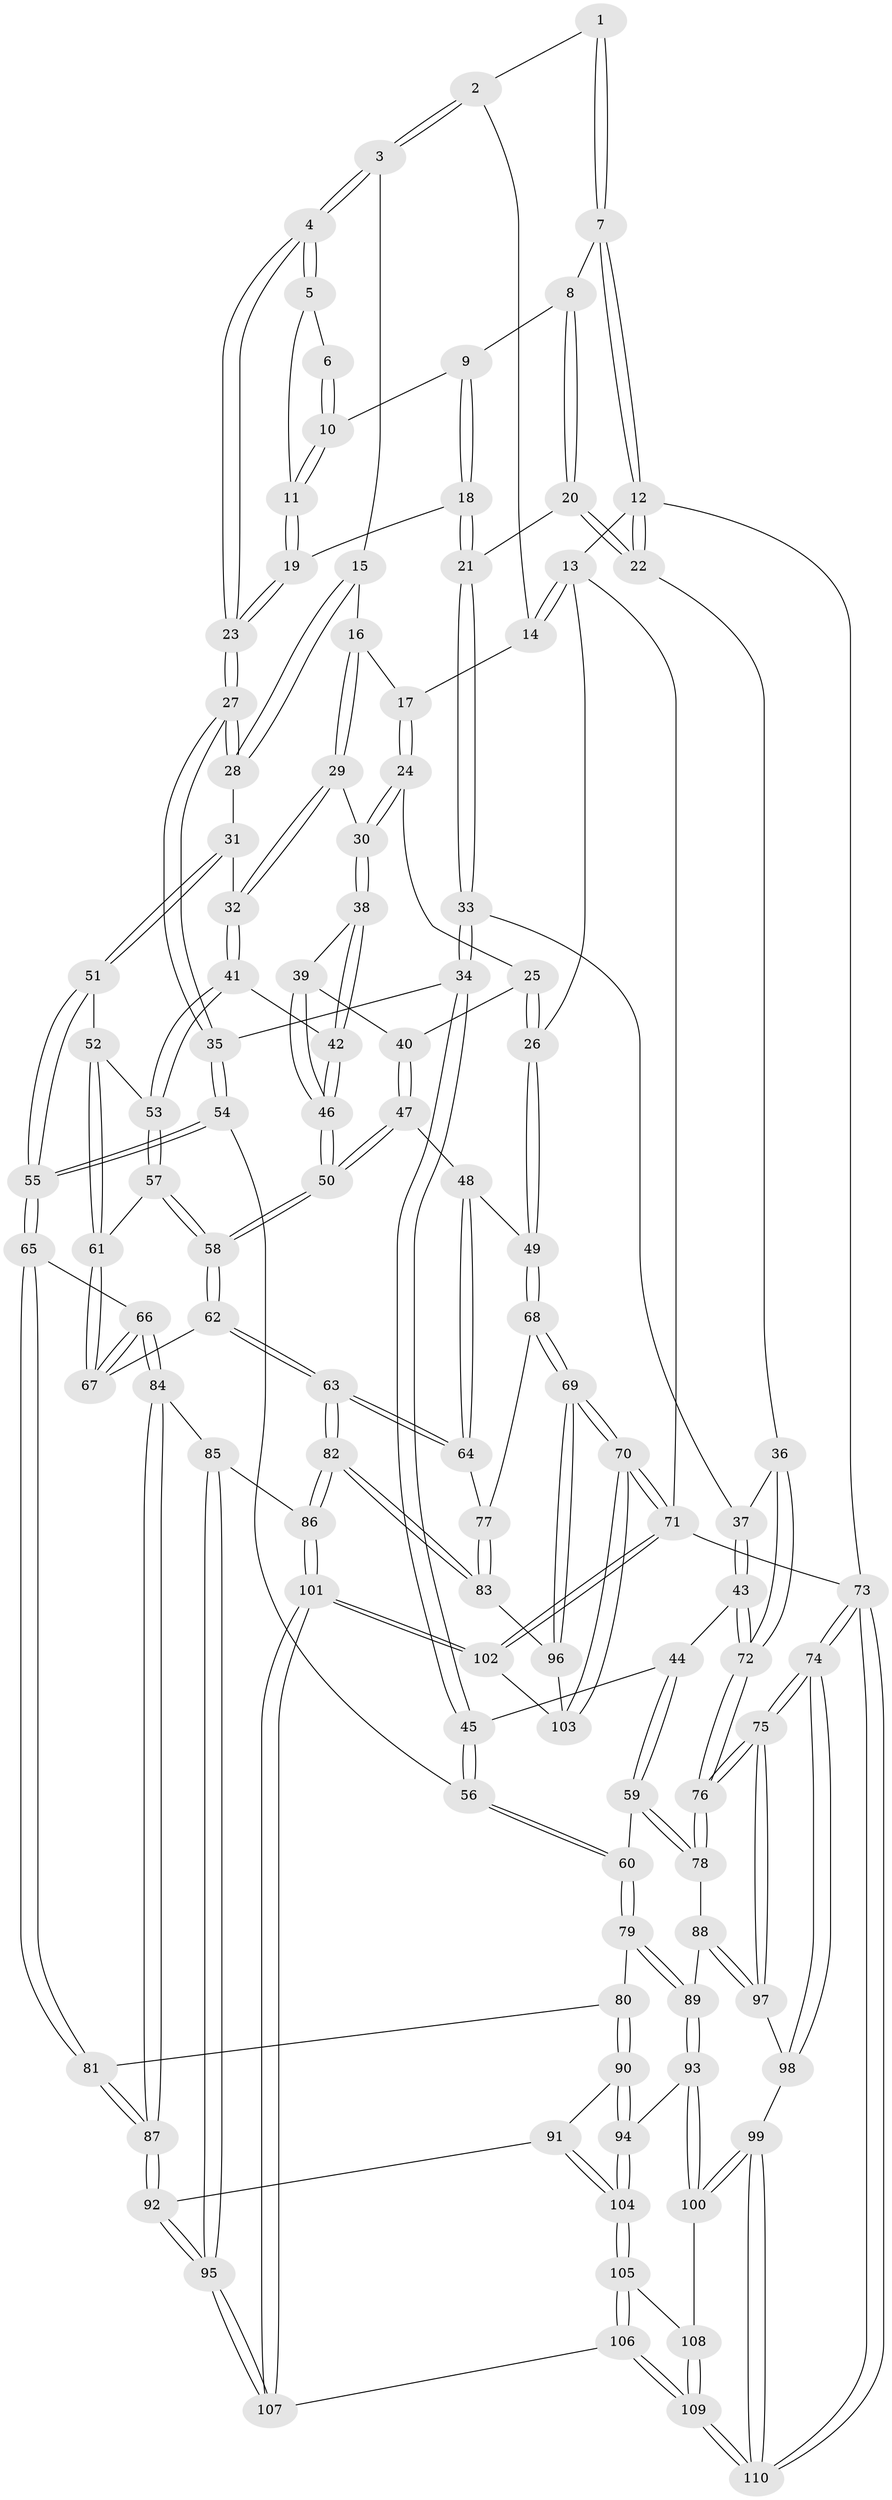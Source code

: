 // coarse degree distribution, {4: 0.3181818181818182, 3: 0.5227272727272727, 5: 0.022727272727272728, 2: 0.13636363636363635}
// Generated by graph-tools (version 1.1) at 2025/54/03/04/25 22:54:41]
// undirected, 110 vertices, 272 edges
graph export_dot {
  node [color=gray90,style=filled];
  1 [pos="+1+0"];
  2 [pos="+0.6283950145252347+0"];
  3 [pos="+0.6262958897580037+0"];
  4 [pos="+0.6714788528990128+0.08389116974759553"];
  5 [pos="+0.8296873251252339+0.025878700033969394"];
  6 [pos="+0.8495909128192076+0.0013356496354000316"];
  7 [pos="+1+0"];
  8 [pos="+0.9202516695466361+0.08473627077349866"];
  9 [pos="+0.9003724105005751+0.08949805052309212"];
  10 [pos="+0.8794913250074695+0.08752790527333494"];
  11 [pos="+0.8364476617642409+0.10072406186134335"];
  12 [pos="+1+0"];
  13 [pos="+0+0"];
  14 [pos="+0.15658015133678238+0"];
  15 [pos="+0.4659777374394545+0.08531658275670383"];
  16 [pos="+0.3799819900310097+0.07330686879842557"];
  17 [pos="+0.32337719865922737+0.029063271040811745"];
  18 [pos="+0.8744134573323662+0.18798734107681564"];
  19 [pos="+0.8075863286734746+0.12587168602506657"];
  20 [pos="+0.9701797788672593+0.13836820135657818"];
  21 [pos="+0.891055799516502+0.21466358387101928"];
  22 [pos="+1+0.1512620535607973"];
  23 [pos="+0.6819281465256283+0.12793451870755065"];
  24 [pos="+0.24728863214083277+0.21704269773264415"];
  25 [pos="+0.15486575078915188+0.21276288830676363"];
  26 [pos="+0+0.09714021012124156"];
  27 [pos="+0.6558473551385208+0.23948518530969853"];
  28 [pos="+0.5236137944747673+0.26165664102418995"];
  29 [pos="+0.3886373285511061+0.23463329304196986"];
  30 [pos="+0.30427760858018427+0.26311845301705444"];
  31 [pos="+0.5193470037125403+0.26430933169201376"];
  32 [pos="+0.5015081602996562+0.2666159858034827"];
  33 [pos="+0.8866842866649852+0.26677434699553937"];
  34 [pos="+0.8060427177798372+0.3274764933536272"];
  35 [pos="+0.7153835855842783+0.31233598223634423"];
  36 [pos="+1+0.202529176499687"];
  37 [pos="+0.9150878282757895+0.27245924849497277"];
  38 [pos="+0.30343035749445435+0.27633255112575794"];
  39 [pos="+0.24506791465623115+0.334689516760676"];
  40 [pos="+0.19217309140421235+0.3430731010980113"];
  41 [pos="+0.38707320701778913+0.4038187387624592"];
  42 [pos="+0.33702325568660585+0.372798977922145"];
  43 [pos="+1+0.4646848451529822"];
  44 [pos="+0.8781395479507754+0.43837556676050765"];
  45 [pos="+0.8730532886843183+0.4366355482492939"];
  46 [pos="+0.24178613586637418+0.43696477205286055"];
  47 [pos="+0.13490503818413052+0.44198496767199896"];
  48 [pos="+0.12149179844432041+0.44183800627870956"];
  49 [pos="+0+0.2841151439262244"];
  50 [pos="+0.21582618154455774+0.4697646257710337"];
  51 [pos="+0.5225020501631149+0.46762080148284224"];
  52 [pos="+0.4998109264302517+0.46969098164198275"];
  53 [pos="+0.3899678605586701+0.4121107072846118"];
  54 [pos="+0.6469140748343682+0.49602635219148805"];
  55 [pos="+0.6120751628532561+0.5189256497221029"];
  56 [pos="+0.787216222892321+0.545866447992803"];
  57 [pos="+0.3482544037376718+0.4977940161193121"];
  58 [pos="+0.26980359675690263+0.5447351143641487"];
  59 [pos="+0.9103864856041455+0.638420194290054"];
  60 [pos="+0.8279572220393256+0.6478217358177868"];
  61 [pos="+0.43269606143981754+0.5355230947039143"];
  62 [pos="+0.27020882165173477+0.5791711563286829"];
  63 [pos="+0.22998505968296667+0.6554519846933363"];
  64 [pos="+0.09797467057095524+0.5619341015746567"];
  65 [pos="+0.593529056878182+0.6128287927113509"];
  66 [pos="+0.45173076283453706+0.6499001304332636"];
  67 [pos="+0.4300707752055629+0.6236462125579173"];
  68 [pos="+0+0.6188941163062611"];
  69 [pos="+0+0.7053279282108157"];
  70 [pos="+0+1"];
  71 [pos="+0+1"];
  72 [pos="+1+0.526187436215921"];
  73 [pos="+1+1"];
  74 [pos="+1+1"];
  75 [pos="+1+0.7104020420259616"];
  76 [pos="+1+0.6126049376870465"];
  77 [pos="+0.05336780131366294+0.5962020392763765"];
  78 [pos="+1+0.648761015689775"];
  79 [pos="+0.7997644048265161+0.6843317933117279"];
  80 [pos="+0.716158363767404+0.7061577365455535"];
  81 [pos="+0.6303455264842793+0.6761613749343636"];
  82 [pos="+0.21502769921470516+0.7429125236817474"];
  83 [pos="+0.16453499612266334+0.7456876762797133"];
  84 [pos="+0.4282784013176317+0.7185936757411829"];
  85 [pos="+0.4260426014790076+0.7210800561337597"];
  86 [pos="+0.246156172650856+0.7756003167193536"];
  87 [pos="+0.5746659540459876+0.7795998390523784"];
  88 [pos="+0.8998161511843598+0.8098975554612355"];
  89 [pos="+0.8467350742287859+0.7985646936789378"];
  90 [pos="+0.7110338723121283+0.8180473172013265"];
  91 [pos="+0.5976852363167336+0.8439878593397953"];
  92 [pos="+0.5737011652312143+0.8370623551982681"];
  93 [pos="+0.7755858430722953+0.8907602370217323"];
  94 [pos="+0.7659208612587072+0.8891234847456501"];
  95 [pos="+0.48029693505876997+0.9219364750011294"];
  96 [pos="+0.06731201061824521+0.7755475074771668"];
  97 [pos="+0.9273212776917346+0.8537546806540741"];
  98 [pos="+0.9317334658510076+0.8877571545363968"];
  99 [pos="+0.8599433375784769+0.9620489925601711"];
  100 [pos="+0.7835512406926435+0.9005271232818387"];
  101 [pos="+0.3456247386073405+1"];
  102 [pos="+0.2838246162774934+1"];
  103 [pos="+0.06525935698812539+0.8673732204231025"];
  104 [pos="+0.6840051709712812+0.9369900435066162"];
  105 [pos="+0.6813328494711938+0.9424967934443652"];
  106 [pos="+0.5055639822780317+1"];
  107 [pos="+0.34566829915516023+1"];
  108 [pos="+0.7503502957744436+1"];
  109 [pos="+0.7678857508157121+1"];
  110 [pos="+0.9573283005680479+1"];
  1 -- 2;
  1 -- 7;
  1 -- 7;
  2 -- 3;
  2 -- 3;
  2 -- 14;
  3 -- 4;
  3 -- 4;
  3 -- 15;
  4 -- 5;
  4 -- 5;
  4 -- 23;
  4 -- 23;
  5 -- 6;
  5 -- 11;
  6 -- 10;
  6 -- 10;
  7 -- 8;
  7 -- 12;
  7 -- 12;
  8 -- 9;
  8 -- 20;
  8 -- 20;
  9 -- 10;
  9 -- 18;
  9 -- 18;
  10 -- 11;
  10 -- 11;
  11 -- 19;
  11 -- 19;
  12 -- 13;
  12 -- 22;
  12 -- 22;
  12 -- 73;
  13 -- 14;
  13 -- 14;
  13 -- 26;
  13 -- 71;
  14 -- 17;
  15 -- 16;
  15 -- 28;
  15 -- 28;
  16 -- 17;
  16 -- 29;
  16 -- 29;
  17 -- 24;
  17 -- 24;
  18 -- 19;
  18 -- 21;
  18 -- 21;
  19 -- 23;
  19 -- 23;
  20 -- 21;
  20 -- 22;
  20 -- 22;
  21 -- 33;
  21 -- 33;
  22 -- 36;
  23 -- 27;
  23 -- 27;
  24 -- 25;
  24 -- 30;
  24 -- 30;
  25 -- 26;
  25 -- 26;
  25 -- 40;
  26 -- 49;
  26 -- 49;
  27 -- 28;
  27 -- 28;
  27 -- 35;
  27 -- 35;
  28 -- 31;
  29 -- 30;
  29 -- 32;
  29 -- 32;
  30 -- 38;
  30 -- 38;
  31 -- 32;
  31 -- 51;
  31 -- 51;
  32 -- 41;
  32 -- 41;
  33 -- 34;
  33 -- 34;
  33 -- 37;
  34 -- 35;
  34 -- 45;
  34 -- 45;
  35 -- 54;
  35 -- 54;
  36 -- 37;
  36 -- 72;
  36 -- 72;
  37 -- 43;
  37 -- 43;
  38 -- 39;
  38 -- 42;
  38 -- 42;
  39 -- 40;
  39 -- 46;
  39 -- 46;
  40 -- 47;
  40 -- 47;
  41 -- 42;
  41 -- 53;
  41 -- 53;
  42 -- 46;
  42 -- 46;
  43 -- 44;
  43 -- 72;
  43 -- 72;
  44 -- 45;
  44 -- 59;
  44 -- 59;
  45 -- 56;
  45 -- 56;
  46 -- 50;
  46 -- 50;
  47 -- 48;
  47 -- 50;
  47 -- 50;
  48 -- 49;
  48 -- 64;
  48 -- 64;
  49 -- 68;
  49 -- 68;
  50 -- 58;
  50 -- 58;
  51 -- 52;
  51 -- 55;
  51 -- 55;
  52 -- 53;
  52 -- 61;
  52 -- 61;
  53 -- 57;
  53 -- 57;
  54 -- 55;
  54 -- 55;
  54 -- 56;
  55 -- 65;
  55 -- 65;
  56 -- 60;
  56 -- 60;
  57 -- 58;
  57 -- 58;
  57 -- 61;
  58 -- 62;
  58 -- 62;
  59 -- 60;
  59 -- 78;
  59 -- 78;
  60 -- 79;
  60 -- 79;
  61 -- 67;
  61 -- 67;
  62 -- 63;
  62 -- 63;
  62 -- 67;
  63 -- 64;
  63 -- 64;
  63 -- 82;
  63 -- 82;
  64 -- 77;
  65 -- 66;
  65 -- 81;
  65 -- 81;
  66 -- 67;
  66 -- 67;
  66 -- 84;
  66 -- 84;
  68 -- 69;
  68 -- 69;
  68 -- 77;
  69 -- 70;
  69 -- 70;
  69 -- 96;
  69 -- 96;
  70 -- 71;
  70 -- 71;
  70 -- 103;
  70 -- 103;
  71 -- 73;
  71 -- 102;
  71 -- 102;
  72 -- 76;
  72 -- 76;
  73 -- 74;
  73 -- 74;
  73 -- 110;
  73 -- 110;
  74 -- 75;
  74 -- 75;
  74 -- 98;
  74 -- 98;
  75 -- 76;
  75 -- 76;
  75 -- 97;
  75 -- 97;
  76 -- 78;
  76 -- 78;
  77 -- 83;
  77 -- 83;
  78 -- 88;
  79 -- 80;
  79 -- 89;
  79 -- 89;
  80 -- 81;
  80 -- 90;
  80 -- 90;
  81 -- 87;
  81 -- 87;
  82 -- 83;
  82 -- 83;
  82 -- 86;
  82 -- 86;
  83 -- 96;
  84 -- 85;
  84 -- 87;
  84 -- 87;
  85 -- 86;
  85 -- 95;
  85 -- 95;
  86 -- 101;
  86 -- 101;
  87 -- 92;
  87 -- 92;
  88 -- 89;
  88 -- 97;
  88 -- 97;
  89 -- 93;
  89 -- 93;
  90 -- 91;
  90 -- 94;
  90 -- 94;
  91 -- 92;
  91 -- 104;
  91 -- 104;
  92 -- 95;
  92 -- 95;
  93 -- 94;
  93 -- 100;
  93 -- 100;
  94 -- 104;
  94 -- 104;
  95 -- 107;
  95 -- 107;
  96 -- 103;
  97 -- 98;
  98 -- 99;
  99 -- 100;
  99 -- 100;
  99 -- 110;
  99 -- 110;
  100 -- 108;
  101 -- 102;
  101 -- 102;
  101 -- 107;
  101 -- 107;
  102 -- 103;
  104 -- 105;
  104 -- 105;
  105 -- 106;
  105 -- 106;
  105 -- 108;
  106 -- 107;
  106 -- 109;
  106 -- 109;
  108 -- 109;
  108 -- 109;
  109 -- 110;
  109 -- 110;
}
